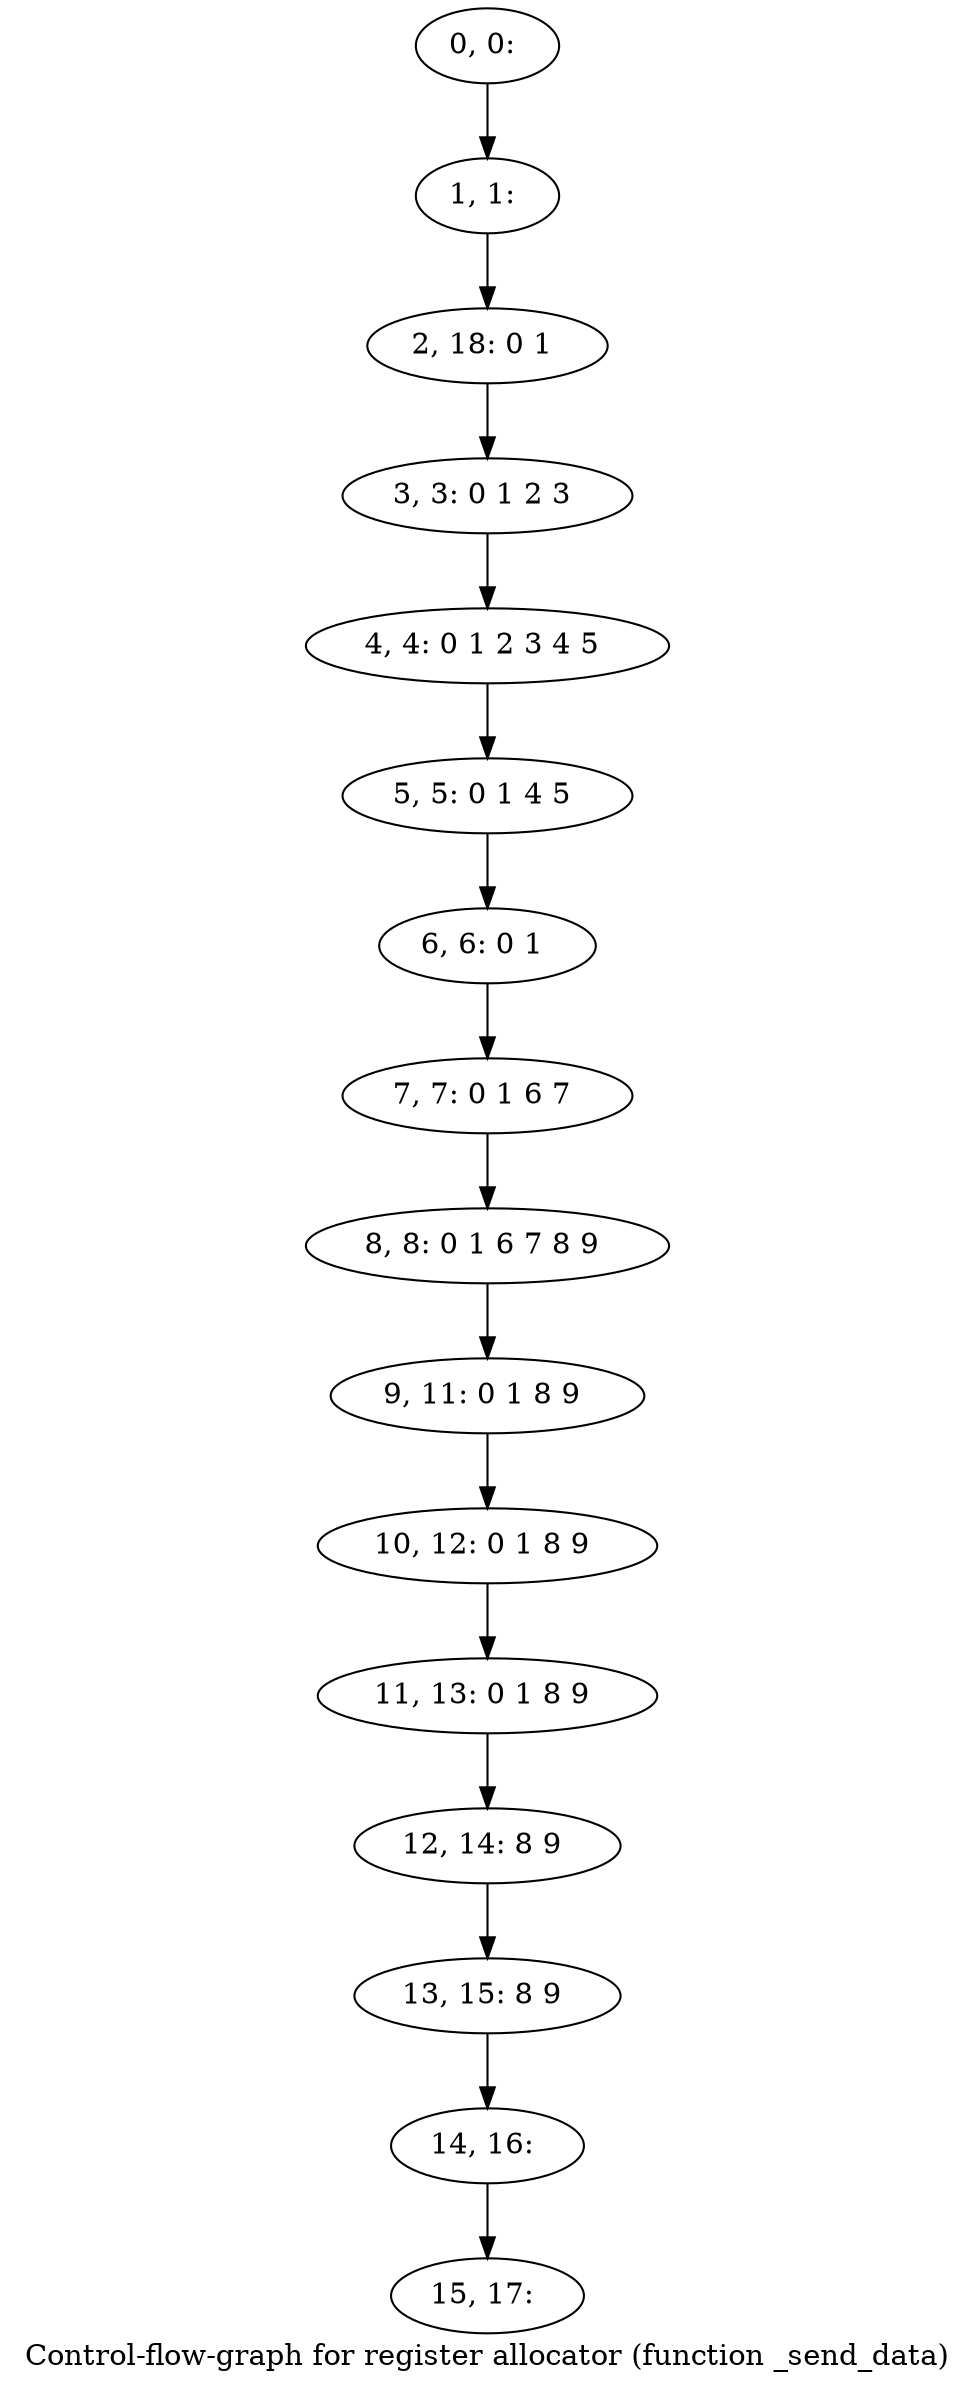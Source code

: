 digraph G {
graph [label="Control-flow-graph for register allocator (function _send_data)"]
0[label="0, 0: "];
1[label="1, 1: "];
2[label="2, 18: 0 1 "];
3[label="3, 3: 0 1 2 3 "];
4[label="4, 4: 0 1 2 3 4 5 "];
5[label="5, 5: 0 1 4 5 "];
6[label="6, 6: 0 1 "];
7[label="7, 7: 0 1 6 7 "];
8[label="8, 8: 0 1 6 7 8 9 "];
9[label="9, 11: 0 1 8 9 "];
10[label="10, 12: 0 1 8 9 "];
11[label="11, 13: 0 1 8 9 "];
12[label="12, 14: 8 9 "];
13[label="13, 15: 8 9 "];
14[label="14, 16: "];
15[label="15, 17: "];
0->1 ;
1->2 ;
2->3 ;
3->4 ;
4->5 ;
5->6 ;
6->7 ;
7->8 ;
8->9 ;
9->10 ;
10->11 ;
11->12 ;
12->13 ;
13->14 ;
14->15 ;
}
